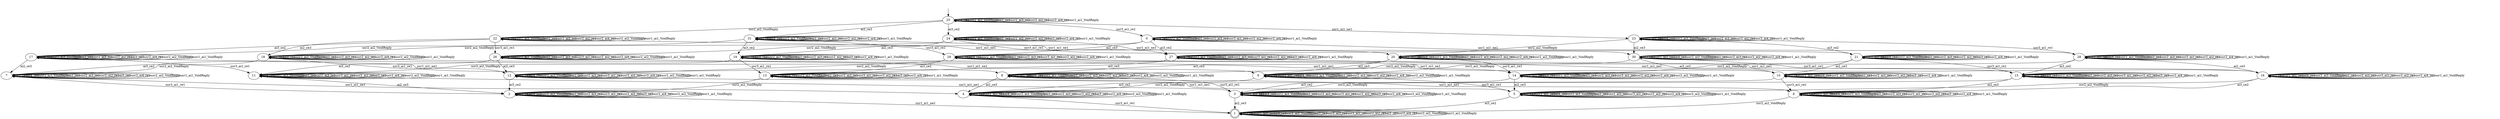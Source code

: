 digraph T2 {
0 [label="0"];
1 [label="1", shape=doublecircle];
2 [label="2"];
3 [label="3"];
4 [label="4"];
5 [label="5"];
6 [label="6"];
7 [label="7"];
8 [label="8"];
9 [label="9"];
10 [label="10"];
11 [label="11"];
12 [label="12"];
13 [label="13"];
14 [label="14"];
15 [label="15"];
16 [label="16"];
17 [label="17"];
18 [label="18"];
19 [label="19"];
20 [label="20"];
21 [label="21"];
22 [label="22"];
23 [label="23"];
24 [label="24"];
25 [label="25"];
26 [label="26"];
27 [label="27"];
28 [label="28"];
29 [label="29"];
30 [label="30"];
31 [label="31"];
0 -> 29  [label="ai2_ce3"];
0 -> 28  [label="usr1_ni1_ne1"];
0 -> 0  [label="ai4_ce1"];
0 -> 0  [label="usr2_ai3_VoidReply"];
0 -> 0  [label="ai1_ce1"];
0 -> 0  [label="usr2_ai3_re1"];
0 -> 0  [label="usr3_ai1_re1"];
0 -> 0  [label="usr2_ai2_re1"];
0 -> 27  [label="ai3_ce2"];
0 -> 0  [label="usr2_ai4_re1"];
0 -> 26  [label="usr2_ai2_VoidReply"];
0 -> 0  [label="usr1_ai1_VoidReply"];
1 -> 1  [label="ai2_ce3"];
1 -> 1  [label="usr1_ni1_ne1"];
1 -> 1  [label="ai4_ce1"];
1 -> 1  [label="usr2_ai3_VoidReply"];
1 -> 1  [label="ai1_ce1"];
1 -> 1  [label="usr2_ai3_re1"];
1 -> 1  [label="usr3_ai1_re1"];
1 -> 1  [label="usr2_ai2_re1"];
1 -> 1  [label="ai3_ce2"];
1 -> 1  [label="usr2_ai4_re1"];
1 -> 1  [label="usr2_ai2_VoidReply"];
1 -> 1  [label="usr1_ai1_VoidReply"];
2 -> 2  [label="ai2_ce3"];
2 -> 1  [label="usr1_ni1_ne1"];
2 -> 2  [label="ai4_ce1"];
2 -> 2  [label="usr2_ai3_VoidReply"];
2 -> 2  [label="ai1_ce1"];
2 -> 2  [label="usr2_ai3_re1"];
2 -> 2  [label="usr3_ai1_re1"];
2 -> 2  [label="usr2_ai2_re1"];
2 -> 2  [label="ai3_ce2"];
2 -> 2  [label="usr2_ai4_re1"];
2 -> 2  [label="usr2_ai2_VoidReply"];
2 -> 2  [label="usr1_ai1_VoidReply"];
3 -> 3  [label="usr1_ni1_ne1"];
3 -> 1  [label="ai2_ce3"];
3 -> 3  [label="ai4_ce1"];
3 -> 3  [label="usr2_ai3_VoidReply"];
3 -> 3  [label="ai1_ce1"];
3 -> 3  [label="usr2_ai3_re1"];
3 -> 3  [label="usr3_ai1_re1"];
3 -> 3  [label="usr2_ai2_re1"];
3 -> 3  [label="ai3_ce2"];
3 -> 3  [label="usr2_ai4_re1"];
3 -> 3  [label="usr2_ai2_VoidReply"];
3 -> 3  [label="usr1_ai1_VoidReply"];
4 -> 4  [label="ai2_ce3"];
4 -> 4  [label="usr1_ni1_ne1"];
4 -> 4  [label="ai4_ce1"];
4 -> 4  [label="usr2_ai3_VoidReply"];
4 -> 4  [label="ai1_ce1"];
4 -> 4  [label="usr2_ai3_re1"];
4 -> 1  [label="usr3_ai1_re1"];
4 -> 4  [label="usr2_ai2_re1"];
4 -> 4  [label="ai3_ce2"];
4 -> 4  [label="usr2_ai4_re1"];
4 -> 4  [label="usr2_ai2_VoidReply"];
4 -> 4  [label="usr1_ai1_VoidReply"];
5 -> 5  [label="ai2_ce3"];
5 -> 5  [label="usr1_ni1_ne1"];
5 -> 5  [label="ai4_ce1"];
5 -> 5  [label="usr2_ai3_VoidReply"];
5 -> 5  [label="ai1_ce1"];
5 -> 5  [label="usr2_ai3_re1"];
5 -> 5  [label="usr3_ai1_re1"];
5 -> 5  [label="usr2_ai2_re1"];
5 -> 1  [label="ai3_ce2"];
5 -> 5  [label="usr2_ai4_re1"];
5 -> 5  [label="usr2_ai2_VoidReply"];
5 -> 5  [label="usr1_ai1_VoidReply"];
6 -> 6  [label="ai2_ce3"];
6 -> 6  [label="usr1_ni1_ne1"];
6 -> 6  [label="ai4_ce1"];
6 -> 6  [label="usr2_ai3_VoidReply"];
6 -> 6  [label="ai1_ce1"];
6 -> 6  [label="usr2_ai3_re1"];
6 -> 6  [label="usr3_ai1_re1"];
6 -> 6  [label="usr2_ai2_re1"];
6 -> 6  [label="ai3_ce2"];
6 -> 6  [label="usr2_ai4_re1"];
6 -> 1  [label="usr2_ai2_VoidReply"];
6 -> 6  [label="usr1_ai1_VoidReply"];
7 -> 7  [label="ai2_ce3"];
7 -> 4  [label="usr1_ni1_ne1"];
7 -> 7  [label="ai4_ce1"];
7 -> 7  [label="usr2_ai3_VoidReply"];
7 -> 7  [label="ai1_ce1"];
7 -> 7  [label="usr2_ai3_re1"];
7 -> 2  [label="usr3_ai1_re1"];
7 -> 7  [label="usr2_ai2_re1"];
7 -> 7  [label="ai3_ce2"];
7 -> 7  [label="usr2_ai4_re1"];
7 -> 7  [label="usr2_ai2_VoidReply"];
7 -> 7  [label="usr1_ai1_VoidReply"];
8 -> 8  [label="usr1_ni1_ne1"];
8 -> 4  [label="ai2_ce3"];
8 -> 8  [label="ai4_ce1"];
8 -> 8  [label="usr2_ai3_VoidReply"];
8 -> 8  [label="ai1_ce1"];
8 -> 8  [label="usr2_ai3_re1"];
8 -> 3  [label="usr3_ai1_re1"];
8 -> 8  [label="usr2_ai2_re1"];
8 -> 8  [label="ai3_ce2"];
8 -> 8  [label="usr2_ai4_re1"];
8 -> 8  [label="usr2_ai2_VoidReply"];
8 -> 8  [label="usr1_ai1_VoidReply"];
9 -> 9  [label="ai2_ce3"];
9 -> 9  [label="usr1_ni1_ne1"];
9 -> 9  [label="ai4_ce1"];
9 -> 9  [label="usr2_ai3_VoidReply"];
9 -> 9  [label="ai1_ce1"];
9 -> 9  [label="usr2_ai3_re1"];
9 -> 5  [label="usr3_ai1_re1"];
9 -> 9  [label="usr2_ai2_re1"];
9 -> 4  [label="ai3_ce2"];
9 -> 9  [label="usr2_ai4_re1"];
9 -> 9  [label="usr2_ai2_VoidReply"];
9 -> 9  [label="usr1_ai1_VoidReply"];
10 -> 10  [label="ai2_ce3"];
10 -> 10  [label="usr1_ni1_ne1"];
10 -> 10  [label="ai4_ce1"];
10 -> 10  [label="usr2_ai3_VoidReply"];
10 -> 10  [label="ai1_ce1"];
10 -> 10  [label="usr2_ai3_re1"];
10 -> 6  [label="usr3_ai1_re1"];
10 -> 10  [label="usr2_ai2_re1"];
10 -> 10  [label="ai3_ce2"];
10 -> 10  [label="usr2_ai4_re1"];
10 -> 4  [label="usr2_ai2_VoidReply"];
10 -> 10  [label="usr1_ai1_VoidReply"];
11 -> 2  [label="ai2_ce3"];
11 -> 3  [label="usr1_ni1_ne1"];
11 -> 11  [label="ai4_ce1"];
11 -> 11  [label="usr2_ai3_VoidReply"];
11 -> 11  [label="ai1_ce1"];
11 -> 11  [label="usr2_ai3_re1"];
11 -> 11  [label="usr3_ai1_re1"];
11 -> 11  [label="usr2_ai2_re1"];
11 -> 11  [label="ai3_ce2"];
11 -> 11  [label="usr2_ai4_re1"];
11 -> 11  [label="usr2_ai2_VoidReply"];
11 -> 11  [label="usr1_ai1_VoidReply"];
12 -> 12  [label="ai2_ce3"];
12 -> 5  [label="usr1_ni1_ne1"];
12 -> 12  [label="ai4_ce1"];
12 -> 12  [label="usr2_ai3_VoidReply"];
12 -> 12  [label="ai1_ce1"];
12 -> 12  [label="usr2_ai3_re1"];
12 -> 12  [label="usr3_ai1_re1"];
12 -> 12  [label="usr2_ai2_re1"];
12 -> 2  [label="ai3_ce2"];
12 -> 12  [label="usr2_ai4_re1"];
12 -> 12  [label="usr2_ai2_VoidReply"];
12 -> 12  [label="usr1_ai1_VoidReply"];
13 -> 13  [label="ai2_ce3"];
13 -> 6  [label="usr1_ni1_ne1"];
13 -> 13  [label="ai4_ce1"];
13 -> 13  [label="usr2_ai3_VoidReply"];
13 -> 13  [label="ai1_ce1"];
13 -> 13  [label="usr2_ai3_re1"];
13 -> 13  [label="usr3_ai1_re1"];
13 -> 13  [label="usr2_ai2_re1"];
13 -> 13  [label="ai3_ce2"];
13 -> 13  [label="usr2_ai4_re1"];
13 -> 2  [label="usr2_ai2_VoidReply"];
13 -> 13  [label="usr1_ai1_VoidReply"];
14 -> 14  [label="usr1_ni1_ne1"];
14 -> 5  [label="ai2_ce3"];
14 -> 14  [label="ai4_ce1"];
14 -> 14  [label="usr2_ai3_VoidReply"];
14 -> 14  [label="ai1_ce1"];
14 -> 14  [label="usr2_ai3_re1"];
14 -> 14  [label="usr3_ai1_re1"];
14 -> 14  [label="usr2_ai2_re1"];
14 -> 3  [label="ai3_ce2"];
14 -> 14  [label="usr2_ai4_re1"];
14 -> 14  [label="usr2_ai2_VoidReply"];
14 -> 14  [label="usr1_ai1_VoidReply"];
15 -> 15  [label="usr1_ni1_ne1"];
15 -> 6  [label="ai2_ce3"];
15 -> 15  [label="ai4_ce1"];
15 -> 15  [label="usr2_ai3_VoidReply"];
15 -> 15  [label="ai1_ce1"];
15 -> 15  [label="usr2_ai3_re1"];
15 -> 15  [label="usr3_ai1_re1"];
15 -> 15  [label="usr2_ai2_re1"];
15 -> 15  [label="ai3_ce2"];
15 -> 15  [label="usr2_ai4_re1"];
15 -> 3  [label="usr2_ai2_VoidReply"];
15 -> 15  [label="usr1_ai1_VoidReply"];
16 -> 16  [label="ai2_ce3"];
16 -> 16  [label="usr1_ni1_ne1"];
16 -> 16  [label="ai4_ce1"];
16 -> 16  [label="usr2_ai3_VoidReply"];
16 -> 16  [label="ai1_ce1"];
16 -> 16  [label="usr2_ai3_re1"];
16 -> 16  [label="usr3_ai1_re1"];
16 -> 16  [label="usr2_ai2_re1"];
16 -> 6  [label="ai3_ce2"];
16 -> 16  [label="usr2_ai4_re1"];
16 -> 5  [label="usr2_ai2_VoidReply"];
16 -> 16  [label="usr1_ai1_VoidReply"];
17 -> 7  [label="ai2_ce3"];
17 -> 8  [label="usr1_ni1_ne1"];
17 -> 17  [label="ai4_ce1"];
17 -> 17  [label="usr2_ai3_VoidReply"];
17 -> 17  [label="ai1_ce1"];
17 -> 17  [label="usr2_ai3_re1"];
17 -> 11  [label="usr3_ai1_re1"];
17 -> 17  [label="usr2_ai2_re1"];
17 -> 17  [label="ai3_ce2"];
17 -> 17  [label="usr2_ai4_re1"];
17 -> 17  [label="usr2_ai2_VoidReply"];
17 -> 17  [label="usr1_ai1_VoidReply"];
18 -> 18  [label="ai2_ce3"];
18 -> 9  [label="usr1_ni1_ne1"];
18 -> 18  [label="ai4_ce1"];
18 -> 18  [label="usr2_ai3_VoidReply"];
18 -> 18  [label="ai1_ce1"];
18 -> 18  [label="usr2_ai3_re1"];
18 -> 12  [label="usr3_ai1_re1"];
18 -> 18  [label="usr2_ai2_re1"];
18 -> 7  [label="ai3_ce2"];
18 -> 18  [label="usr2_ai4_re1"];
18 -> 18  [label="usr2_ai2_VoidReply"];
18 -> 18  [label="usr1_ai1_VoidReply"];
19 -> 19  [label="ai2_ce3"];
19 -> 10  [label="usr1_ni1_ne1"];
19 -> 19  [label="ai4_ce1"];
19 -> 19  [label="usr2_ai3_VoidReply"];
19 -> 19  [label="ai1_ce1"];
19 -> 19  [label="usr2_ai3_re1"];
19 -> 13  [label="usr3_ai1_re1"];
19 -> 19  [label="usr2_ai2_re1"];
19 -> 19  [label="ai3_ce2"];
19 -> 19  [label="usr2_ai4_re1"];
19 -> 7  [label="usr2_ai2_VoidReply"];
19 -> 19  [label="usr1_ai1_VoidReply"];
20 -> 20  [label="usr1_ni1_ne1"];
20 -> 9  [label="ai2_ce3"];
20 -> 20  [label="ai4_ce1"];
20 -> 20  [label="usr2_ai3_VoidReply"];
20 -> 20  [label="ai1_ce1"];
20 -> 20  [label="usr2_ai3_re1"];
20 -> 14  [label="usr3_ai1_re1"];
20 -> 20  [label="usr2_ai2_re1"];
20 -> 8  [label="ai3_ce2"];
20 -> 20  [label="usr2_ai4_re1"];
20 -> 20  [label="usr2_ai2_VoidReply"];
20 -> 20  [label="usr1_ai1_VoidReply"];
21 -> 21  [label="usr1_ni1_ne1"];
21 -> 10  [label="ai2_ce3"];
21 -> 21  [label="ai4_ce1"];
21 -> 21  [label="usr2_ai3_VoidReply"];
21 -> 21  [label="ai1_ce1"];
21 -> 21  [label="usr2_ai3_re1"];
21 -> 15  [label="usr3_ai1_re1"];
21 -> 21  [label="usr2_ai2_re1"];
21 -> 21  [label="ai3_ce2"];
21 -> 21  [label="usr2_ai4_re1"];
21 -> 8  [label="usr2_ai2_VoidReply"];
21 -> 21  [label="usr1_ai1_VoidReply"];
22 -> 18  [label="ai2_ce3"];
22 -> 20  [label="usr1_ni1_ne1"];
22 -> 22  [label="ai4_ce1"];
22 -> 22  [label="usr2_ai3_VoidReply"];
22 -> 22  [label="ai1_ce1"];
22 -> 22  [label="usr2_ai3_re1"];
22 -> 26  [label="usr3_ai1_re1"];
22 -> 22  [label="usr2_ai2_re1"];
22 -> 17  [label="ai3_ce2"];
22 -> 22  [label="usr2_ai4_re1"];
22 -> 22  [label="usr2_ai2_VoidReply"];
22 -> 22  [label="usr1_ai1_VoidReply"];
23 -> 23  [label="usr1_ni1_ne1"];
23 -> 30  [label="ai2_ce3"];
23 -> 23  [label="ai4_ce1"];
23 -> 23  [label="usr2_ai3_VoidReply"];
23 -> 23  [label="ai1_ce1"];
23 -> 23  [label="usr2_ai3_re1"];
23 -> 28  [label="usr3_ai1_re1"];
23 -> 23  [label="usr2_ai2_re1"];
23 -> 21  [label="ai3_ce2"];
23 -> 23  [label="usr2_ai4_re1"];
23 -> 20  [label="usr2_ai2_VoidReply"];
23 -> 23  [label="usr1_ai1_VoidReply"];
24 -> 19  [label="ai2_ce3"];
24 -> 21  [label="usr1_ni1_ne1"];
24 -> 24  [label="ai4_ce1"];
24 -> 24  [label="usr2_ai3_VoidReply"];
24 -> 24  [label="ai1_ce1"];
24 -> 24  [label="usr2_ai3_re1"];
24 -> 27  [label="usr3_ai1_re1"];
24 -> 24  [label="usr2_ai2_re1"];
24 -> 24  [label="ai3_ce2"];
24 -> 24  [label="usr2_ai4_re1"];
24 -> 17  [label="usr2_ai2_VoidReply"];
24 -> 24  [label="usr1_ai1_VoidReply"];
25 -> 31  [label="ai2_ce3"];
25 -> 23  [label="usr1_ni1_ne1"];
25 -> 25  [label="ai4_ce1"];
25 -> 25  [label="usr2_ai3_VoidReply"];
25 -> 25  [label="ai1_ce1"];
25 -> 25  [label="usr2_ai3_re1"];
25 -> 0  [label="usr3_ai1_re1"];
25 -> 25  [label="usr2_ai2_re1"];
25 -> 24  [label="ai3_ce2"];
25 -> 25  [label="usr2_ai4_re1"];
25 -> 22  [label="usr2_ai2_VoidReply"];
25 -> 25  [label="usr1_ai1_VoidReply"];
26 -> 12  [label="ai2_ce3"];
26 -> 14  [label="usr1_ni1_ne1"];
26 -> 26  [label="ai4_ce1"];
26 -> 26  [label="usr2_ai3_VoidReply"];
26 -> 26  [label="ai1_ce1"];
26 -> 26  [label="usr2_ai3_re1"];
26 -> 26  [label="usr3_ai1_re1"];
26 -> 26  [label="usr2_ai2_re1"];
26 -> 11  [label="ai3_ce2"];
26 -> 26  [label="usr2_ai4_re1"];
26 -> 26  [label="usr2_ai2_VoidReply"];
26 -> 26  [label="usr1_ai1_VoidReply"];
27 -> 13  [label="ai2_ce3"];
27 -> 15  [label="usr1_ni1_ne1"];
27 -> 27  [label="ai4_ce1"];
27 -> 27  [label="usr2_ai3_VoidReply"];
27 -> 27  [label="ai1_ce1"];
27 -> 27  [label="usr2_ai3_re1"];
27 -> 27  [label="usr3_ai1_re1"];
27 -> 27  [label="usr2_ai2_re1"];
27 -> 27  [label="ai3_ce2"];
27 -> 27  [label="usr2_ai4_re1"];
27 -> 11  [label="usr2_ai2_VoidReply"];
27 -> 27  [label="usr1_ai1_VoidReply"];
28 -> 28  [label="usr1_ni1_ne1"];
28 -> 16  [label="ai2_ce3"];
28 -> 28  [label="ai4_ce1"];
28 -> 28  [label="usr2_ai3_VoidReply"];
28 -> 28  [label="ai1_ce1"];
28 -> 28  [label="usr2_ai3_re1"];
28 -> 28  [label="usr3_ai1_re1"];
28 -> 28  [label="usr2_ai2_re1"];
28 -> 15  [label="ai3_ce2"];
28 -> 28  [label="usr2_ai4_re1"];
28 -> 14  [label="usr2_ai2_VoidReply"];
28 -> 28  [label="usr1_ai1_VoidReply"];
29 -> 29  [label="ai2_ce3"];
29 -> 16  [label="usr1_ni1_ne1"];
29 -> 29  [label="ai4_ce1"];
29 -> 29  [label="usr2_ai3_VoidReply"];
29 -> 29  [label="ai1_ce1"];
29 -> 29  [label="usr2_ai3_re1"];
29 -> 29  [label="usr3_ai1_re1"];
29 -> 29  [label="usr2_ai2_re1"];
29 -> 13  [label="ai3_ce2"];
29 -> 29  [label="usr2_ai4_re1"];
29 -> 12  [label="usr2_ai2_VoidReply"];
29 -> 29  [label="usr1_ai1_VoidReply"];
30 -> 30  [label="ai2_ce3"];
30 -> 30  [label="usr1_ni1_ne1"];
30 -> 30  [label="ai4_ce1"];
30 -> 30  [label="usr2_ai3_VoidReply"];
30 -> 30  [label="ai1_ce1"];
30 -> 30  [label="usr2_ai3_re1"];
30 -> 16  [label="usr3_ai1_re1"];
30 -> 30  [label="usr2_ai2_re1"];
30 -> 10  [label="ai3_ce2"];
30 -> 30  [label="usr2_ai4_re1"];
30 -> 9  [label="usr2_ai2_VoidReply"];
30 -> 30  [label="usr1_ai1_VoidReply"];
31 -> 31  [label="ai2_ce3"];
31 -> 30  [label="usr1_ni1_ne1"];
31 -> 31  [label="ai4_ce1"];
31 -> 31  [label="usr2_ai3_VoidReply"];
31 -> 31  [label="ai1_ce1"];
31 -> 31  [label="usr2_ai3_re1"];
31 -> 29  [label="usr3_ai1_re1"];
31 -> 31  [label="usr2_ai2_re1"];
31 -> 19  [label="ai3_ce2"];
31 -> 31  [label="usr2_ai4_re1"];
31 -> 18  [label="usr2_ai2_VoidReply"];
31 -> 31  [label="usr1_ai1_VoidReply"];
__start0 [label="", shape=none];
__start0 -> 25  [label=""];
}
